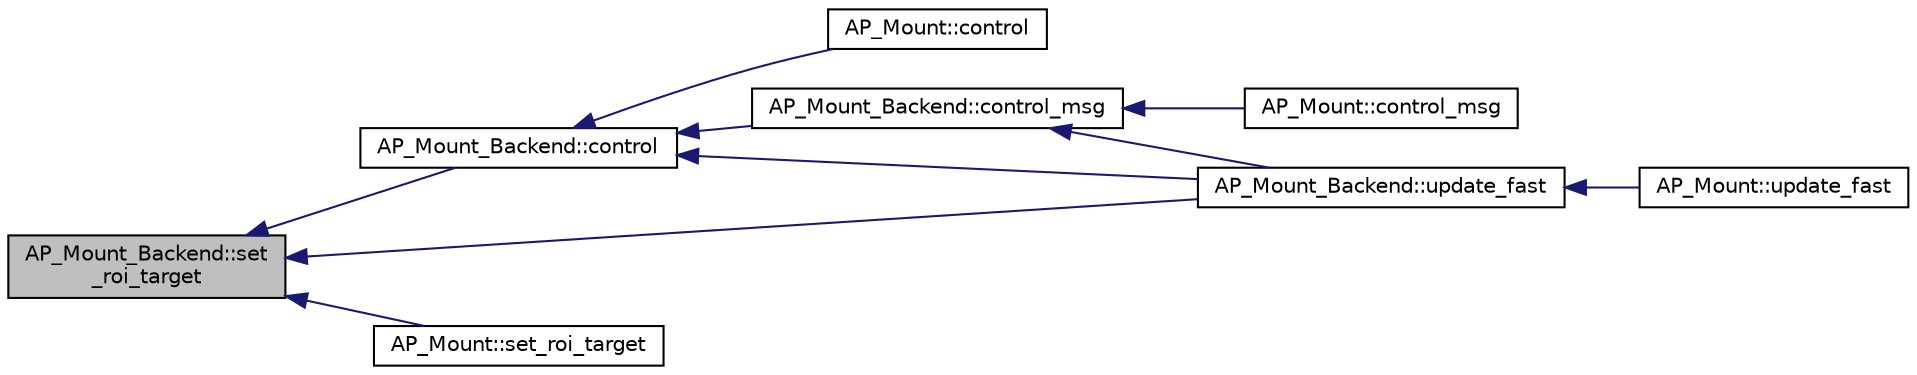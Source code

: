digraph "AP_Mount_Backend::set_roi_target"
{
 // INTERACTIVE_SVG=YES
  edge [fontname="Helvetica",fontsize="10",labelfontname="Helvetica",labelfontsize="10"];
  node [fontname="Helvetica",fontsize="10",shape=record];
  rankdir="LR";
  Node1 [label="AP_Mount_Backend::set\l_roi_target",height=0.2,width=0.4,color="black", fillcolor="grey75", style="filled", fontcolor="black"];
  Node1 -> Node2 [dir="back",color="midnightblue",fontsize="10",style="solid",fontname="Helvetica"];
  Node2 [label="AP_Mount_Backend::control",height=0.2,width=0.4,color="black", fillcolor="white", style="filled",URL="$classAP__Mount__Backend.html#a2c05c2c449c8b03c1dc215ba30b4f98a"];
  Node2 -> Node3 [dir="back",color="midnightblue",fontsize="10",style="solid",fontname="Helvetica"];
  Node3 [label="AP_Mount::control",height=0.2,width=0.4,color="black", fillcolor="white", style="filled",URL="$classAP__Mount.html#a77a33bdfe35ab9c70cc15d7e5d623af7"];
  Node2 -> Node4 [dir="back",color="midnightblue",fontsize="10",style="solid",fontname="Helvetica"];
  Node4 [label="AP_Mount_Backend::control_msg",height=0.2,width=0.4,color="black", fillcolor="white", style="filled",URL="$classAP__Mount__Backend.html#ae975fe1daaa9722be740772fcb20e0ff"];
  Node4 -> Node5 [dir="back",color="midnightblue",fontsize="10",style="solid",fontname="Helvetica"];
  Node5 [label="AP_Mount::control_msg",height=0.2,width=0.4,color="black", fillcolor="white", style="filled",URL="$classAP__Mount.html#a88ddd07ac8d62ca4b93f06667ecb1fdc"];
  Node4 -> Node6 [dir="back",color="midnightblue",fontsize="10",style="solid",fontname="Helvetica"];
  Node6 [label="AP_Mount_Backend::update_fast",height=0.2,width=0.4,color="black", fillcolor="white", style="filled",URL="$classAP__Mount__Backend.html#a6c424f5db5f8e32820b2cac36cd93784"];
  Node6 -> Node7 [dir="back",color="midnightblue",fontsize="10",style="solid",fontname="Helvetica"];
  Node7 [label="AP_Mount::update_fast",height=0.2,width=0.4,color="black", fillcolor="white", style="filled",URL="$classAP__Mount.html#a9a291b1cf311ff510860ffc7a427a6a2"];
  Node2 -> Node6 [dir="back",color="midnightblue",fontsize="10",style="solid",fontname="Helvetica"];
  Node1 -> Node8 [dir="back",color="midnightblue",fontsize="10",style="solid",fontname="Helvetica"];
  Node8 [label="AP_Mount::set_roi_target",height=0.2,width=0.4,color="black", fillcolor="white", style="filled",URL="$classAP__Mount.html#ae4b2f2cdc38afb507339161d60c801dd"];
  Node1 -> Node6 [dir="back",color="midnightblue",fontsize="10",style="solid",fontname="Helvetica"];
}
